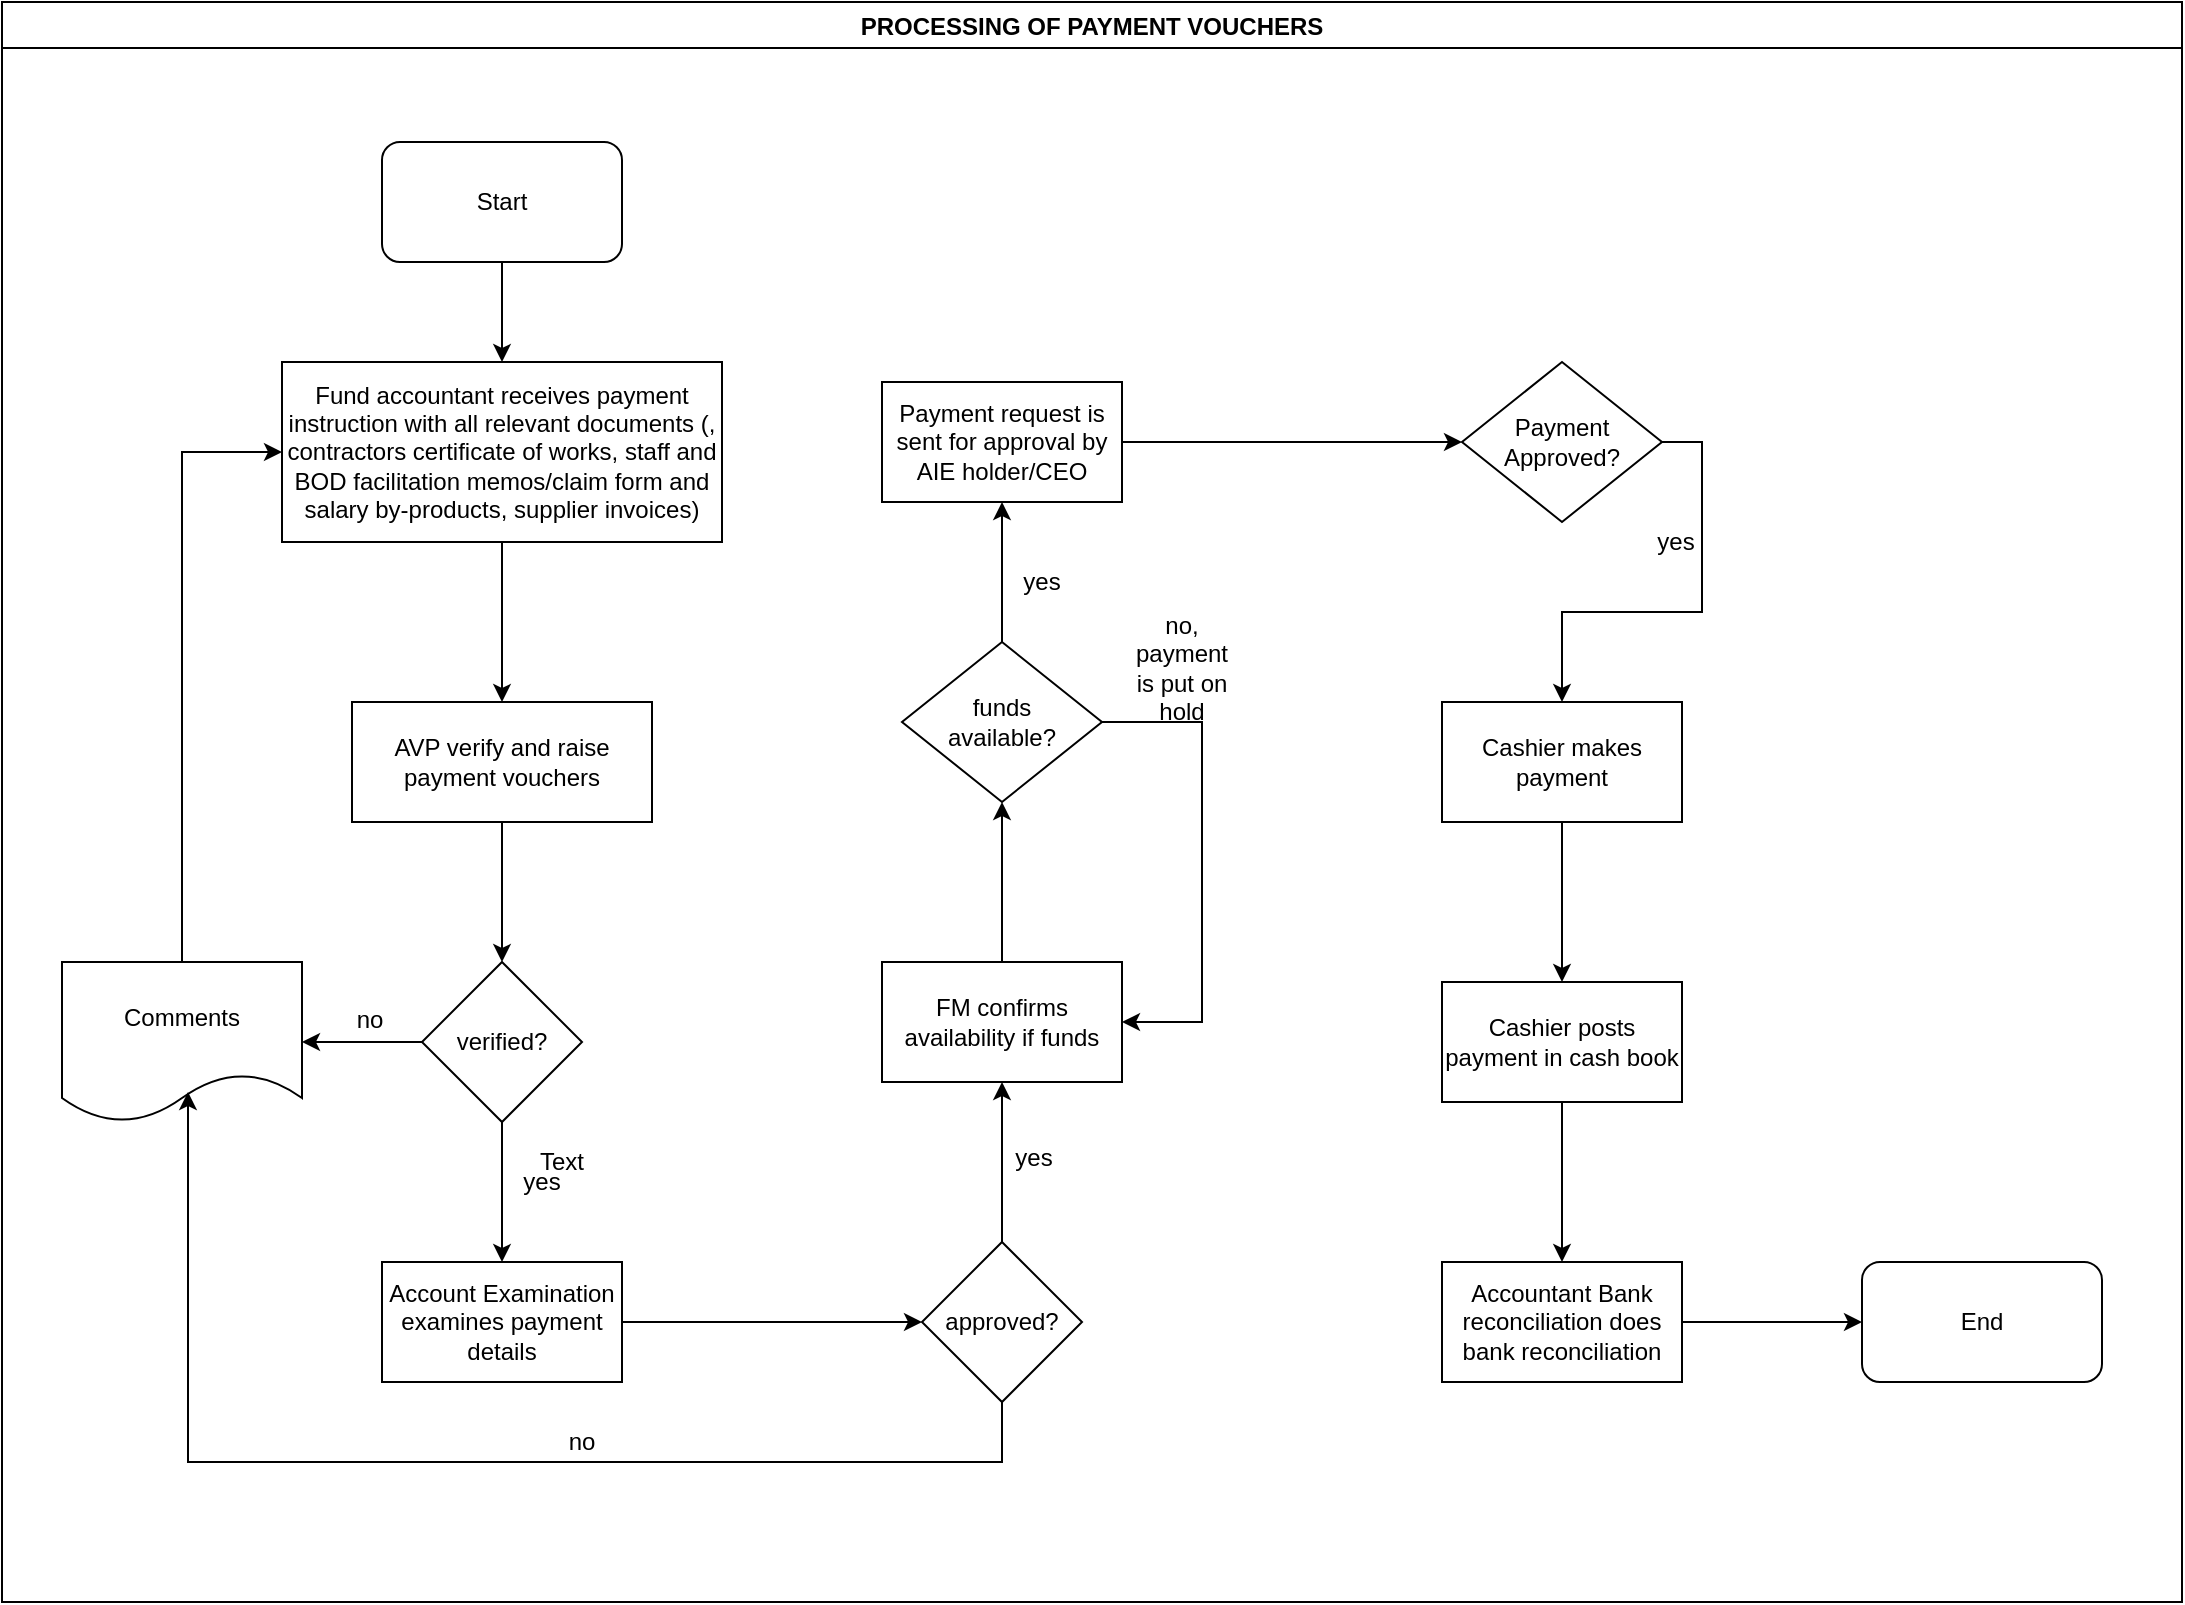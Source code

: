 <mxfile version="14.7.7" type="github">
  <diagram id="38-RYg7YOeez1GykrM8r" name="Page-1">
    <mxGraphModel dx="1038" dy="508" grid="1" gridSize="10" guides="1" tooltips="1" connect="1" arrows="1" fold="1" page="1" pageScale="1" pageWidth="1169" pageHeight="827" math="0" shadow="0">
      <root>
        <mxCell id="0" />
        <mxCell id="1" parent="0" />
        <mxCell id="pgjDkxNFBhTPu0ai2_G_-1" value="PROCESSING OF PAYMENT VOUCHERS" style="swimlane;" vertex="1" parent="1">
          <mxGeometry x="10" y="10" width="1090" height="800" as="geometry" />
        </mxCell>
        <mxCell id="pgjDkxNFBhTPu0ai2_G_-2" value="Start" style="rounded=1;whiteSpace=wrap;html=1;" vertex="1" parent="pgjDkxNFBhTPu0ai2_G_-1">
          <mxGeometry x="190" y="70" width="120" height="60" as="geometry" />
        </mxCell>
        <mxCell id="pgjDkxNFBhTPu0ai2_G_-5" value="Fund accountant receives payment instruction with all relevant documents (, contractors certificate of works, staff and BOD facilitation memos/claim form and salary by-products, supplier invoices)" style="rounded=0;whiteSpace=wrap;html=1;" vertex="1" parent="pgjDkxNFBhTPu0ai2_G_-1">
          <mxGeometry x="140" y="180" width="220" height="90" as="geometry" />
        </mxCell>
        <mxCell id="pgjDkxNFBhTPu0ai2_G_-4" value="" style="edgeStyle=orthogonalEdgeStyle;rounded=0;orthogonalLoop=1;jettySize=auto;html=1;entryX=0.5;entryY=0;entryDx=0;entryDy=0;" edge="1" parent="pgjDkxNFBhTPu0ai2_G_-1" source="pgjDkxNFBhTPu0ai2_G_-2" target="pgjDkxNFBhTPu0ai2_G_-5">
          <mxGeometry relative="1" as="geometry">
            <mxPoint x="250" y="210" as="targetPoint" />
          </mxGeometry>
        </mxCell>
        <mxCell id="pgjDkxNFBhTPu0ai2_G_-6" value="AVP verify and raise payment vouchers" style="rounded=0;whiteSpace=wrap;html=1;" vertex="1" parent="pgjDkxNFBhTPu0ai2_G_-1">
          <mxGeometry x="175" y="350" width="150" height="60" as="geometry" />
        </mxCell>
        <mxCell id="pgjDkxNFBhTPu0ai2_G_-7" value="" style="edgeStyle=orthogonalEdgeStyle;rounded=0;orthogonalLoop=1;jettySize=auto;html=1;" edge="1" parent="pgjDkxNFBhTPu0ai2_G_-1" source="pgjDkxNFBhTPu0ai2_G_-5" target="pgjDkxNFBhTPu0ai2_G_-6">
          <mxGeometry relative="1" as="geometry" />
        </mxCell>
        <mxCell id="pgjDkxNFBhTPu0ai2_G_-10" value="Account Examination examines payment details" style="rounded=0;whiteSpace=wrap;html=1;" vertex="1" parent="pgjDkxNFBhTPu0ai2_G_-1">
          <mxGeometry x="190" y="630" width="120" height="60" as="geometry" />
        </mxCell>
        <mxCell id="pgjDkxNFBhTPu0ai2_G_-19" value="approved?" style="rhombus;whiteSpace=wrap;html=1;rounded=0;" vertex="1" parent="pgjDkxNFBhTPu0ai2_G_-1">
          <mxGeometry x="460" y="620" width="80" height="80" as="geometry" />
        </mxCell>
        <mxCell id="pgjDkxNFBhTPu0ai2_G_-20" value="" style="edgeStyle=orthogonalEdgeStyle;rounded=0;orthogonalLoop=1;jettySize=auto;html=1;" edge="1" parent="pgjDkxNFBhTPu0ai2_G_-1" source="pgjDkxNFBhTPu0ai2_G_-10" target="pgjDkxNFBhTPu0ai2_G_-19">
          <mxGeometry relative="1" as="geometry" />
        </mxCell>
        <mxCell id="pgjDkxNFBhTPu0ai2_G_-21" value="FM confirms availability if funds" style="whiteSpace=wrap;html=1;rounded=0;" vertex="1" parent="pgjDkxNFBhTPu0ai2_G_-1">
          <mxGeometry x="440" y="480" width="120" height="60" as="geometry" />
        </mxCell>
        <mxCell id="pgjDkxNFBhTPu0ai2_G_-22" value="" style="edgeStyle=orthogonalEdgeStyle;rounded=0;orthogonalLoop=1;jettySize=auto;html=1;" edge="1" parent="pgjDkxNFBhTPu0ai2_G_-1" source="pgjDkxNFBhTPu0ai2_G_-19" target="pgjDkxNFBhTPu0ai2_G_-21">
          <mxGeometry relative="1" as="geometry" />
        </mxCell>
        <mxCell id="pgjDkxNFBhTPu0ai2_G_-26" value="yes" style="text;html=1;strokeColor=none;fillColor=none;align=center;verticalAlign=middle;whiteSpace=wrap;rounded=0;" vertex="1" parent="pgjDkxNFBhTPu0ai2_G_-1">
          <mxGeometry x="496" y="568" width="40" height="20" as="geometry" />
        </mxCell>
        <mxCell id="pgjDkxNFBhTPu0ai2_G_-27" value="&lt;div&gt;funds &lt;br&gt;&lt;/div&gt;&lt;div&gt;available?&lt;/div&gt;" style="rhombus;whiteSpace=wrap;html=1;rounded=0;" vertex="1" parent="pgjDkxNFBhTPu0ai2_G_-1">
          <mxGeometry x="450" y="320" width="100" height="80" as="geometry" />
        </mxCell>
        <mxCell id="pgjDkxNFBhTPu0ai2_G_-28" value="" style="edgeStyle=orthogonalEdgeStyle;rounded=0;orthogonalLoop=1;jettySize=auto;html=1;" edge="1" parent="pgjDkxNFBhTPu0ai2_G_-1" source="pgjDkxNFBhTPu0ai2_G_-21" target="pgjDkxNFBhTPu0ai2_G_-27">
          <mxGeometry relative="1" as="geometry" />
        </mxCell>
        <mxCell id="pgjDkxNFBhTPu0ai2_G_-29" value="Payment request is sent for approval by AIE holder/CEO" style="whiteSpace=wrap;html=1;rounded=0;" vertex="1" parent="pgjDkxNFBhTPu0ai2_G_-1">
          <mxGeometry x="440" y="190" width="120" height="60" as="geometry" />
        </mxCell>
        <mxCell id="pgjDkxNFBhTPu0ai2_G_-30" value="" style="edgeStyle=orthogonalEdgeStyle;rounded=0;orthogonalLoop=1;jettySize=auto;html=1;" edge="1" parent="pgjDkxNFBhTPu0ai2_G_-1" source="pgjDkxNFBhTPu0ai2_G_-27" target="pgjDkxNFBhTPu0ai2_G_-29">
          <mxGeometry relative="1" as="geometry" />
        </mxCell>
        <mxCell id="pgjDkxNFBhTPu0ai2_G_-37" value="" style="edgeStyle=orthogonalEdgeStyle;rounded=0;orthogonalLoop=1;jettySize=auto;html=1;entryX=1;entryY=0.5;entryDx=0;entryDy=0;" edge="1" parent="pgjDkxNFBhTPu0ai2_G_-1" source="pgjDkxNFBhTPu0ai2_G_-27" target="pgjDkxNFBhTPu0ai2_G_-21">
          <mxGeometry relative="1" as="geometry">
            <mxPoint x="620" y="360" as="targetPoint" />
            <Array as="points">
              <mxPoint x="600" y="360" />
              <mxPoint x="600" y="510" />
            </Array>
          </mxGeometry>
        </mxCell>
        <mxCell id="pgjDkxNFBhTPu0ai2_G_-39" value="no, payment is put on hold" style="text;html=1;strokeColor=none;fillColor=none;align=center;verticalAlign=middle;whiteSpace=wrap;rounded=0;" vertex="1" parent="pgjDkxNFBhTPu0ai2_G_-1">
          <mxGeometry x="560" y="298" width="60" height="70" as="geometry" />
        </mxCell>
        <mxCell id="pgjDkxNFBhTPu0ai2_G_-34" value="Payment Approved?" style="rhombus;whiteSpace=wrap;html=1;rounded=0;" vertex="1" parent="pgjDkxNFBhTPu0ai2_G_-1">
          <mxGeometry x="730" y="180" width="100" height="80" as="geometry" />
        </mxCell>
        <mxCell id="pgjDkxNFBhTPu0ai2_G_-35" value="" style="edgeStyle=orthogonalEdgeStyle;rounded=0;orthogonalLoop=1;jettySize=auto;html=1;" edge="1" parent="pgjDkxNFBhTPu0ai2_G_-1" source="pgjDkxNFBhTPu0ai2_G_-29" target="pgjDkxNFBhTPu0ai2_G_-34">
          <mxGeometry relative="1" as="geometry" />
        </mxCell>
        <mxCell id="pgjDkxNFBhTPu0ai2_G_-40" value="Cashier makes payment" style="rounded=0;whiteSpace=wrap;html=1;" vertex="1" parent="pgjDkxNFBhTPu0ai2_G_-1">
          <mxGeometry x="720" y="350" width="120" height="60" as="geometry" />
        </mxCell>
        <mxCell id="pgjDkxNFBhTPu0ai2_G_-41" value="" style="edgeStyle=orthogonalEdgeStyle;rounded=0;orthogonalLoop=1;jettySize=auto;html=1;exitX=1;exitY=0.5;exitDx=0;exitDy=0;" edge="1" parent="pgjDkxNFBhTPu0ai2_G_-1" source="pgjDkxNFBhTPu0ai2_G_-34" target="pgjDkxNFBhTPu0ai2_G_-40">
          <mxGeometry relative="1" as="geometry" />
        </mxCell>
        <mxCell id="pgjDkxNFBhTPu0ai2_G_-46" value="End" style="rounded=1;whiteSpace=wrap;html=1;" vertex="1" parent="pgjDkxNFBhTPu0ai2_G_-1">
          <mxGeometry x="930" y="630" width="120" height="60" as="geometry" />
        </mxCell>
        <mxCell id="pgjDkxNFBhTPu0ai2_G_-48" value="yes" style="text;html=1;strokeColor=none;fillColor=none;align=center;verticalAlign=middle;whiteSpace=wrap;rounded=0;" vertex="1" parent="pgjDkxNFBhTPu0ai2_G_-1">
          <mxGeometry x="817" y="260" width="40" height="20" as="geometry" />
        </mxCell>
        <mxCell id="pgjDkxNFBhTPu0ai2_G_-12" value="" style="edgeStyle=orthogonalEdgeStyle;rounded=0;orthogonalLoop=1;jettySize=auto;html=1;" edge="1" parent="1" source="pgjDkxNFBhTPu0ai2_G_-8">
          <mxGeometry relative="1" as="geometry">
            <mxPoint x="260" y="640" as="targetPoint" />
          </mxGeometry>
        </mxCell>
        <mxCell id="pgjDkxNFBhTPu0ai2_G_-15" value="" style="edgeStyle=orthogonalEdgeStyle;rounded=0;orthogonalLoop=1;jettySize=auto;html=1;" edge="1" parent="1" source="pgjDkxNFBhTPu0ai2_G_-8" target="pgjDkxNFBhTPu0ai2_G_-14">
          <mxGeometry relative="1" as="geometry" />
        </mxCell>
        <mxCell id="pgjDkxNFBhTPu0ai2_G_-8" value="verified?" style="rhombus;whiteSpace=wrap;html=1;rounded=0;" vertex="1" parent="1">
          <mxGeometry x="220" y="490" width="80" height="80" as="geometry" />
        </mxCell>
        <mxCell id="pgjDkxNFBhTPu0ai2_G_-9" value="" style="edgeStyle=orthogonalEdgeStyle;rounded=0;orthogonalLoop=1;jettySize=auto;html=1;" edge="1" parent="1" source="pgjDkxNFBhTPu0ai2_G_-6" target="pgjDkxNFBhTPu0ai2_G_-8">
          <mxGeometry relative="1" as="geometry" />
        </mxCell>
        <mxCell id="pgjDkxNFBhTPu0ai2_G_-13" value="yes" style="text;html=1;strokeColor=none;fillColor=none;align=center;verticalAlign=middle;whiteSpace=wrap;rounded=0;" vertex="1" parent="1">
          <mxGeometry x="260" y="590" width="40" height="20" as="geometry" />
        </mxCell>
        <mxCell id="pgjDkxNFBhTPu0ai2_G_-17" value="" style="edgeStyle=orthogonalEdgeStyle;rounded=0;orthogonalLoop=1;jettySize=auto;html=1;entryX=0;entryY=0.5;entryDx=0;entryDy=0;" edge="1" parent="1" source="pgjDkxNFBhTPu0ai2_G_-14" target="pgjDkxNFBhTPu0ai2_G_-5">
          <mxGeometry relative="1" as="geometry">
            <mxPoint x="100" y="400" as="targetPoint" />
          </mxGeometry>
        </mxCell>
        <mxCell id="pgjDkxNFBhTPu0ai2_G_-14" value="Comments" style="shape=document;whiteSpace=wrap;html=1;boundedLbl=1;rounded=0;" vertex="1" parent="1">
          <mxGeometry x="40" y="490" width="120" height="80" as="geometry" />
        </mxCell>
        <mxCell id="pgjDkxNFBhTPu0ai2_G_-18" value="no" style="text;html=1;strokeColor=none;fillColor=none;align=center;verticalAlign=middle;whiteSpace=wrap;rounded=0;" vertex="1" parent="1">
          <mxGeometry x="174" y="509" width="40" height="20" as="geometry" />
        </mxCell>
        <mxCell id="pgjDkxNFBhTPu0ai2_G_-24" value="" style="edgeStyle=orthogonalEdgeStyle;rounded=0;orthogonalLoop=1;jettySize=auto;html=1;entryX=0.525;entryY=0.813;entryDx=0;entryDy=0;entryPerimeter=0;" edge="1" parent="1" source="pgjDkxNFBhTPu0ai2_G_-19" target="pgjDkxNFBhTPu0ai2_G_-14">
          <mxGeometry relative="1" as="geometry">
            <mxPoint x="460" y="800" as="targetPoint" />
            <Array as="points">
              <mxPoint x="510" y="740" />
              <mxPoint x="103" y="740" />
            </Array>
          </mxGeometry>
        </mxCell>
        <mxCell id="pgjDkxNFBhTPu0ai2_G_-25" value="no" style="text;html=1;strokeColor=none;fillColor=none;align=center;verticalAlign=middle;whiteSpace=wrap;rounded=0;" vertex="1" parent="1">
          <mxGeometry x="280" y="720" width="40" height="20" as="geometry" />
        </mxCell>
        <mxCell id="pgjDkxNFBhTPu0ai2_G_-31" value="yes" style="text;html=1;strokeColor=none;fillColor=none;align=center;verticalAlign=middle;whiteSpace=wrap;rounded=0;" vertex="1" parent="1">
          <mxGeometry x="510" y="290" width="40" height="20" as="geometry" />
        </mxCell>
        <mxCell id="pgjDkxNFBhTPu0ai2_G_-38" value="Text" style="text;html=1;strokeColor=none;fillColor=none;align=center;verticalAlign=middle;whiteSpace=wrap;rounded=0;" vertex="1" parent="1">
          <mxGeometry x="270" y="580" width="40" height="20" as="geometry" />
        </mxCell>
        <mxCell id="pgjDkxNFBhTPu0ai2_G_-45" value="" style="edgeStyle=orthogonalEdgeStyle;rounded=0;orthogonalLoop=1;jettySize=auto;html=1;" edge="1" parent="1" source="pgjDkxNFBhTPu0ai2_G_-42" target="pgjDkxNFBhTPu0ai2_G_-44">
          <mxGeometry relative="1" as="geometry" />
        </mxCell>
        <mxCell id="pgjDkxNFBhTPu0ai2_G_-42" value="Cashier posts payment in cash book" style="whiteSpace=wrap;html=1;rounded=0;" vertex="1" parent="1">
          <mxGeometry x="730" y="500" width="120" height="60" as="geometry" />
        </mxCell>
        <mxCell id="pgjDkxNFBhTPu0ai2_G_-43" value="" style="edgeStyle=orthogonalEdgeStyle;rounded=0;orthogonalLoop=1;jettySize=auto;html=1;" edge="1" parent="1" source="pgjDkxNFBhTPu0ai2_G_-40" target="pgjDkxNFBhTPu0ai2_G_-42">
          <mxGeometry relative="1" as="geometry" />
        </mxCell>
        <mxCell id="pgjDkxNFBhTPu0ai2_G_-47" value="" style="edgeStyle=orthogonalEdgeStyle;rounded=0;orthogonalLoop=1;jettySize=auto;html=1;" edge="1" parent="1" source="pgjDkxNFBhTPu0ai2_G_-44" target="pgjDkxNFBhTPu0ai2_G_-46">
          <mxGeometry relative="1" as="geometry" />
        </mxCell>
        <mxCell id="pgjDkxNFBhTPu0ai2_G_-44" value="&lt;span lang=&quot;EN-GB&quot;&gt;Accountant Bank reconciliation does bank reconciliation&lt;/span&gt;" style="whiteSpace=wrap;html=1;rounded=0;" vertex="1" parent="1">
          <mxGeometry x="730" y="640" width="120" height="60" as="geometry" />
        </mxCell>
      </root>
    </mxGraphModel>
  </diagram>
</mxfile>

